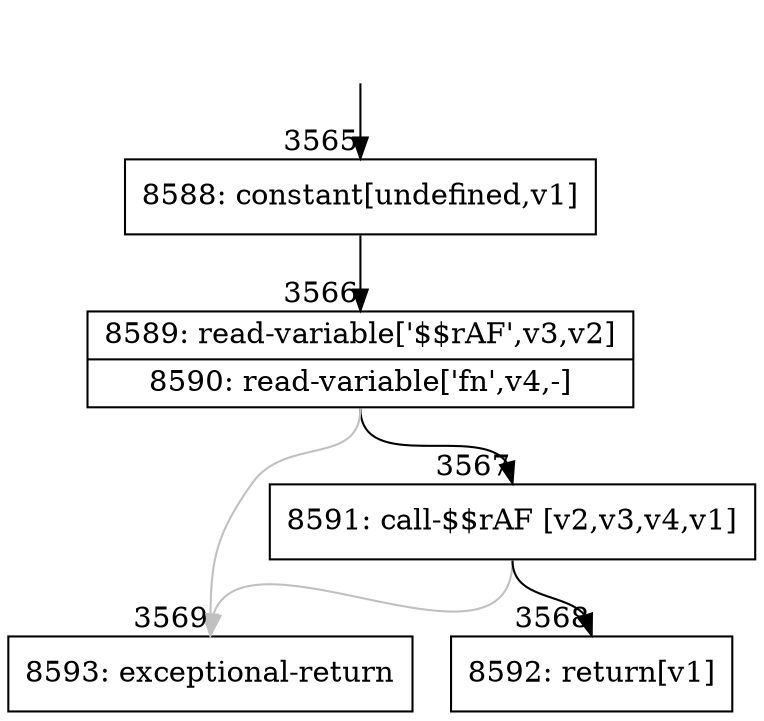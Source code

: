 digraph {
rankdir="TD"
BB_entry296[shape=none,label=""];
BB_entry296 -> BB3565 [tailport=s, headport=n, headlabel="    3565"]
BB3565 [shape=record label="{8588: constant[undefined,v1]}" ] 
BB3565 -> BB3566 [tailport=s, headport=n, headlabel="      3566"]
BB3566 [shape=record label="{8589: read-variable['$$rAF',v3,v2]|8590: read-variable['fn',v4,-]}" ] 
BB3566 -> BB3567 [tailport=s, headport=n, headlabel="      3567"]
BB3566 -> BB3569 [tailport=s, headport=n, color=gray, headlabel="      3569"]
BB3567 [shape=record label="{8591: call-$$rAF [v2,v3,v4,v1]}" ] 
BB3567 -> BB3568 [tailport=s, headport=n, headlabel="      3568"]
BB3567 -> BB3569 [tailport=s, headport=n, color=gray]
BB3568 [shape=record label="{8592: return[v1]}" ] 
BB3569 [shape=record label="{8593: exceptional-return}" ] 
//#$~ 5342
}
